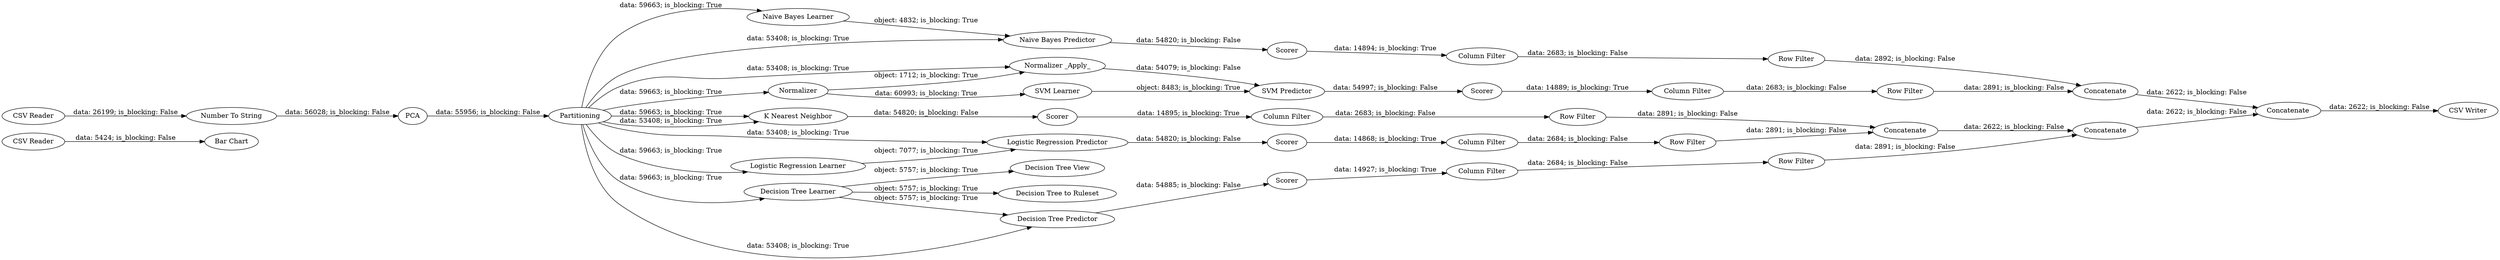 digraph {
	"-409717948712478707_42" [label="Bar Chart"]
	"-409717948712478707_31" [label="Row Filter"]
	"-409717948712478707_3" [label=Normalizer]
	"-409717948712478707_13" [label="Naive Bayes Learner"]
	"-409717948712478707_18" [label="Logistic Regression Learner"]
	"-409717948712478707_29" [label="Column Filter"]
	"-409717948712478707_22" [label="Decision Tree View"]
	"-409717948712478707_30" [label="Row Filter"]
	"-409717948712478707_33" [label="Row Filter"]
	"-409717948712478707_37" [label="Row Filter"]
	"-409717948712478707_12" [label="Number To String"]
	"-409717948712478707_39" [label=Concatenate]
	"-409717948712478707_43" [label="CSV Writer"]
	"-409717948712478707_36" [label="Column Filter"]
	"-409717948712478707_1" [label="CSV Reader"]
	"-409717948712478707_23" [label="Decision Tree Predictor"]
	"-409717948712478707_17" [label=Scorer]
	"-409717948712478707_32" [label="Column Filter"]
	"-409717948712478707_6" [label=Partitioning]
	"-409717948712478707_44" [label="CSV Reader"]
	"-409717948712478707_8" [label="SVM Learner"]
	"-409717948712478707_38" [label=Concatenate]
	"-409717948712478707_14" [label="Naive Bayes Predictor"]
	"-409717948712478707_9" [label="SVM Predictor"]
	"-409717948712478707_26" [label="Column Filter"]
	"-409717948712478707_40" [label=Concatenate]
	"-409717948712478707_20" [label=Scorer]
	"-409717948712478707_11" [label=PCA]
	"-409717948712478707_10" [label=Scorer]
	"-409717948712478707_19" [label="Logistic Regression Predictor"]
	"-409717948712478707_21" [label="Decision Tree Learner"]
	"-409717948712478707_25" [label=Scorer]
	"-409717948712478707_35" [label="Row Filter"]
	"-409717948712478707_24" [label="Decision Tree to Ruleset"]
	"-409717948712478707_16" [label="K Nearest Neighbor"]
	"-409717948712478707_41" [label=Concatenate]
	"-409717948712478707_7" [label="Normalizer _Apply_"]
	"-409717948712478707_15" [label=Scorer]
	"-409717948712478707_34" [label="Column Filter"]
	"-409717948712478707_6" -> "-409717948712478707_7" [label="data: 53408; is_blocking: True"]
	"-409717948712478707_6" -> "-409717948712478707_13" [label="data: 59663; is_blocking: True"]
	"-409717948712478707_34" -> "-409717948712478707_35" [label="data: 2684; is_blocking: False"]
	"-409717948712478707_8" -> "-409717948712478707_9" [label="object: 8483; is_blocking: True"]
	"-409717948712478707_26" -> "-409717948712478707_31" [label="data: 2683; is_blocking: False"]
	"-409717948712478707_10" -> "-409717948712478707_26" [label="data: 14889; is_blocking: True"]
	"-409717948712478707_3" -> "-409717948712478707_7" [label="object: 1712; is_blocking: True"]
	"-409717948712478707_14" -> "-409717948712478707_15" [label="data: 54820; is_blocking: False"]
	"-409717948712478707_15" -> "-409717948712478707_29" [label="data: 14894; is_blocking: True"]
	"-409717948712478707_32" -> "-409717948712478707_33" [label="data: 2683; is_blocking: False"]
	"-409717948712478707_6" -> "-409717948712478707_18" [label="data: 59663; is_blocking: True"]
	"-409717948712478707_20" -> "-409717948712478707_34" [label="data: 14868; is_blocking: True"]
	"-409717948712478707_6" -> "-409717948712478707_23" [label="data: 53408; is_blocking: True"]
	"-409717948712478707_25" -> "-409717948712478707_36" [label="data: 14927; is_blocking: True"]
	"-409717948712478707_6" -> "-409717948712478707_16" [label="data: 53408; is_blocking: True"]
	"-409717948712478707_12" -> "-409717948712478707_11" [label="data: 56028; is_blocking: False"]
	"-409717948712478707_40" -> "-409717948712478707_41" [label="data: 2622; is_blocking: False"]
	"-409717948712478707_11" -> "-409717948712478707_6" [label="data: 55956; is_blocking: False"]
	"-409717948712478707_19" -> "-409717948712478707_20" [label="data: 54820; is_blocking: False"]
	"-409717948712478707_29" -> "-409717948712478707_30" [label="data: 2683; is_blocking: False"]
	"-409717948712478707_17" -> "-409717948712478707_32" [label="data: 14895; is_blocking: True"]
	"-409717948712478707_6" -> "-409717948712478707_16" [label="data: 59663; is_blocking: True"]
	"-409717948712478707_6" -> "-409717948712478707_21" [label="data: 59663; is_blocking: True"]
	"-409717948712478707_3" -> "-409717948712478707_8" [label="data: 60993; is_blocking: True"]
	"-409717948712478707_21" -> "-409717948712478707_24" [label="object: 5757; is_blocking: True"]
	"-409717948712478707_39" -> "-409717948712478707_40" [label="data: 2622; is_blocking: False"]
	"-409717948712478707_44" -> "-409717948712478707_42" [label="data: 5424; is_blocking: False"]
	"-409717948712478707_9" -> "-409717948712478707_10" [label="data: 54997; is_blocking: False"]
	"-409717948712478707_7" -> "-409717948712478707_9" [label="data: 54079; is_blocking: False"]
	"-409717948712478707_18" -> "-409717948712478707_19" [label="object: 7077; is_blocking: True"]
	"-409717948712478707_41" -> "-409717948712478707_43" [label="data: 2622; is_blocking: False"]
	"-409717948712478707_16" -> "-409717948712478707_17" [label="data: 54820; is_blocking: False"]
	"-409717948712478707_6" -> "-409717948712478707_14" [label="data: 53408; is_blocking: True"]
	"-409717948712478707_6" -> "-409717948712478707_3" [label="data: 59663; is_blocking: True"]
	"-409717948712478707_31" -> "-409717948712478707_38" [label="data: 2891; is_blocking: False"]
	"-409717948712478707_13" -> "-409717948712478707_14" [label="object: 4832; is_blocking: True"]
	"-409717948712478707_21" -> "-409717948712478707_23" [label="object: 5757; is_blocking: True"]
	"-409717948712478707_35" -> "-409717948712478707_39" [label="data: 2891; is_blocking: False"]
	"-409717948712478707_30" -> "-409717948712478707_38" [label="data: 2892; is_blocking: False"]
	"-409717948712478707_1" -> "-409717948712478707_12" [label="data: 26199; is_blocking: False"]
	"-409717948712478707_21" -> "-409717948712478707_22" [label="object: 5757; is_blocking: True"]
	"-409717948712478707_36" -> "-409717948712478707_37" [label="data: 2684; is_blocking: False"]
	"-409717948712478707_23" -> "-409717948712478707_25" [label="data: 54885; is_blocking: False"]
	"-409717948712478707_38" -> "-409717948712478707_41" [label="data: 2622; is_blocking: False"]
	"-409717948712478707_37" -> "-409717948712478707_40" [label="data: 2891; is_blocking: False"]
	"-409717948712478707_6" -> "-409717948712478707_19" [label="data: 53408; is_blocking: True"]
	"-409717948712478707_33" -> "-409717948712478707_39" [label="data: 2891; is_blocking: False"]
	rankdir=LR
}
